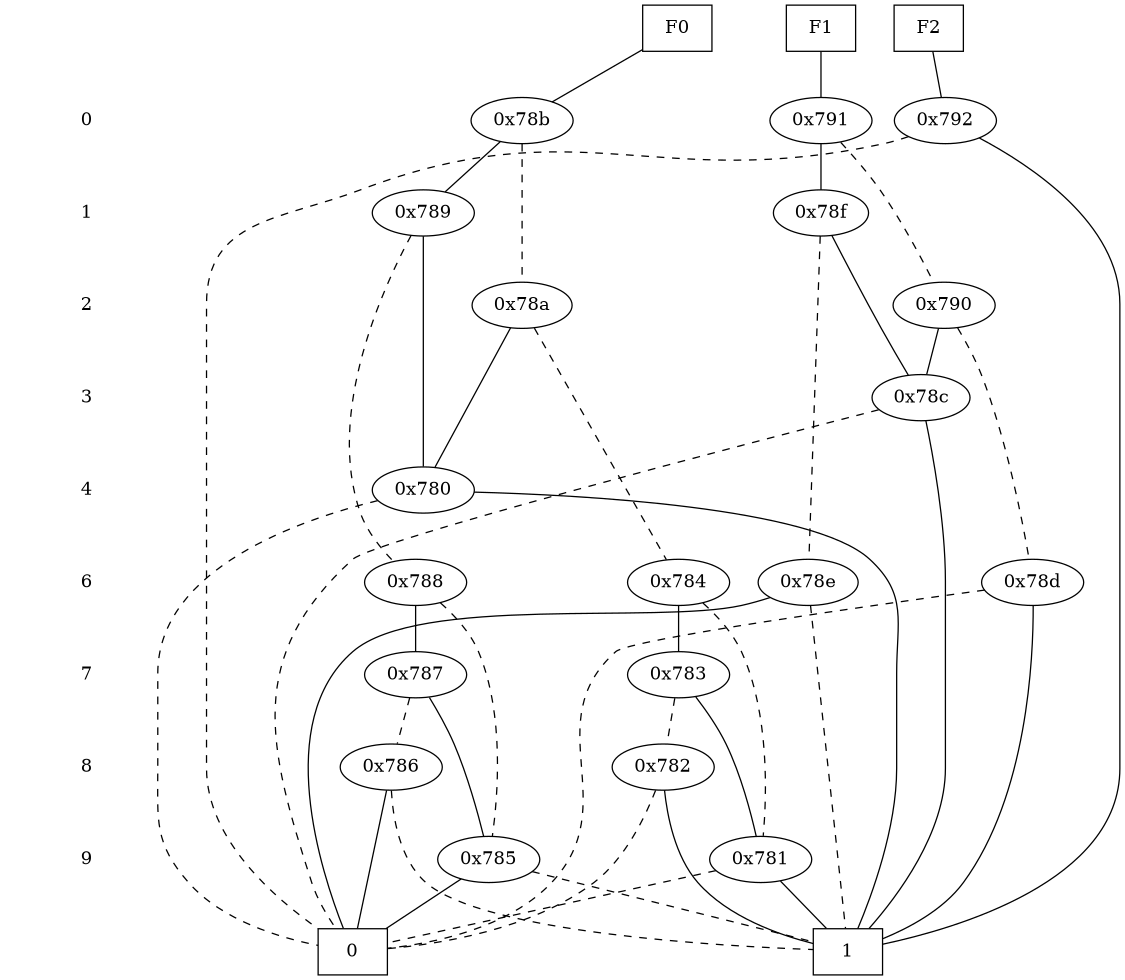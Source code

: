 digraph "DD" {
size = "7.5,10"
center = true;
edge [dir = none];
{ node [shape = plaintext];
  edge [style = invis];
  "CONST NODES" [style = invis];
" 0 " -> " 1 " -> " 2 " -> " 3 " -> " 4 " -> " 6 " -> " 7 " -> " 8 " -> " 9 " -> "CONST NODES"; 
}
{ rank = same; node [shape = box]; edge [style = invis];
"F0" -> "F1" -> "F2"; }
{ rank = same; " 0 ";
"0x78b";
"0x792";
"0x791";
}
{ rank = same; " 1 ";
"0x78f";
"0x789";
}
{ rank = same; " 2 ";
"0x790";
"0x78a";
}
{ rank = same; " 3 ";
"0x78c";
}
{ rank = same; " 4 ";
"0x780";
}
{ rank = same; " 6 ";
"0x78e";
"0x784";
"0x788";
"0x78d";
}
{ rank = same; " 7 ";
"0x783";
"0x787";
}
{ rank = same; " 8 ";
"0x786";
"0x782";
}
{ rank = same; " 9 ";
"0x785";
"0x781";
}
{ rank = same; "CONST NODES";
{ node [shape = box]; "0x761";
"0x760";
}
}
"F0" -> "0x78b" [style = solid];
"F1" -> "0x791" [style = solid];
"F2" -> "0x792" [style = solid];
"0x78b" -> "0x789";
"0x78b" -> "0x78a" [style = dashed];
"0x792" -> "0x760";
"0x792" -> "0x761" [style = dashed];
"0x791" -> "0x78f";
"0x791" -> "0x790" [style = dashed];
"0x78f" -> "0x78c";
"0x78f" -> "0x78e" [style = dashed];
"0x789" -> "0x780";
"0x789" -> "0x788" [style = dashed];
"0x790" -> "0x78c";
"0x790" -> "0x78d" [style = dashed];
"0x78a" -> "0x780";
"0x78a" -> "0x784" [style = dashed];
"0x78c" -> "0x760";
"0x78c" -> "0x761" [style = dashed];
"0x780" -> "0x760";
"0x780" -> "0x761" [style = dashed];
"0x78e" -> "0x761";
"0x78e" -> "0x760" [style = dashed];
"0x784" -> "0x783";
"0x784" -> "0x781" [style = dashed];
"0x788" -> "0x787";
"0x788" -> "0x785" [style = dashed];
"0x78d" -> "0x760";
"0x78d" -> "0x761" [style = dashed];
"0x783" -> "0x781";
"0x783" -> "0x782" [style = dashed];
"0x787" -> "0x785";
"0x787" -> "0x786" [style = dashed];
"0x786" -> "0x761";
"0x786" -> "0x760" [style = dashed];
"0x782" -> "0x760";
"0x782" -> "0x761" [style = dashed];
"0x785" -> "0x761";
"0x785" -> "0x760" [style = dashed];
"0x781" -> "0x760";
"0x781" -> "0x761" [style = dashed];
"0x761" [label = "0"];
"0x760" [label = "1"];
}
